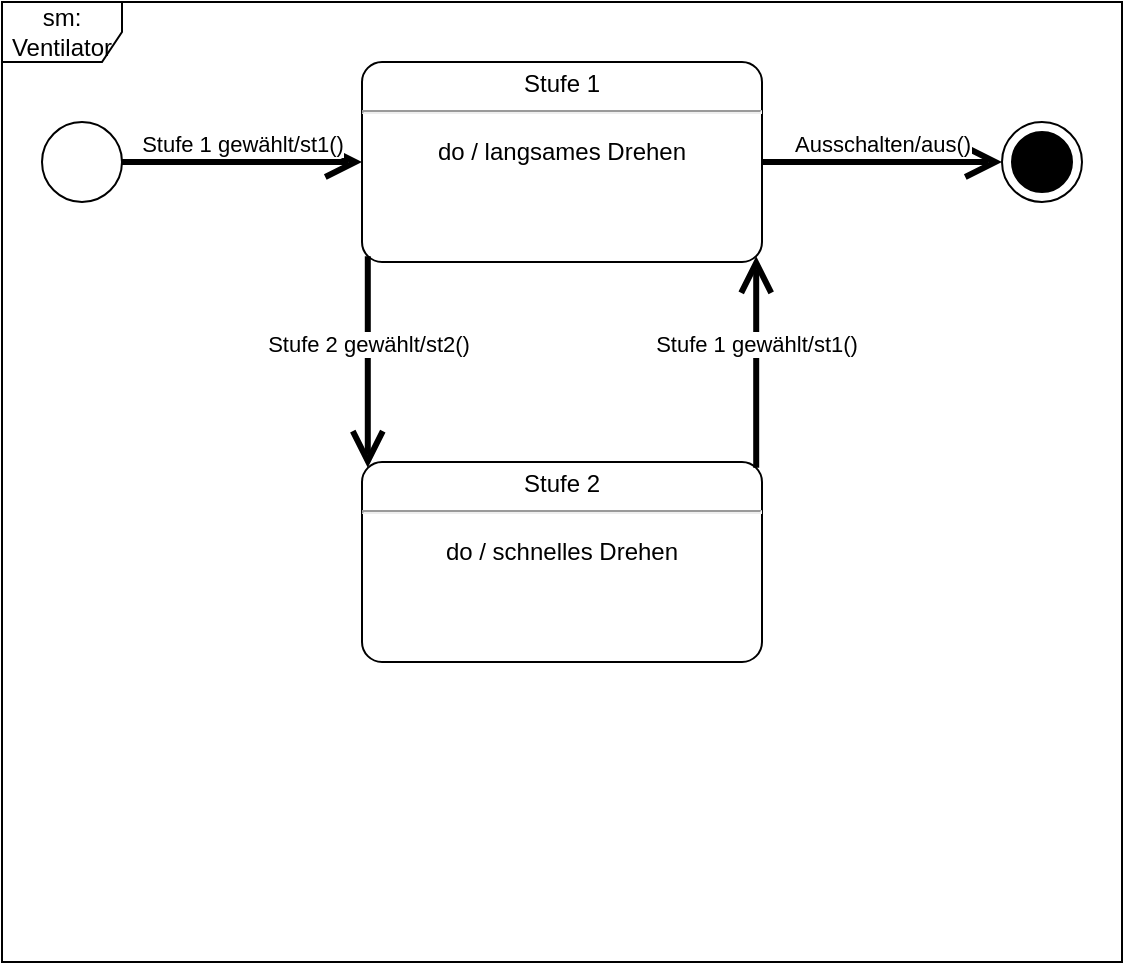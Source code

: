 <mxfile>
    <diagram id="gYnNcWMeO8J4gijyxNO9" name="Seite-1">
        <mxGraphModel dx="926" dy="707" grid="1" gridSize="10" guides="1" tooltips="1" connect="1" arrows="1" fold="1" page="1" pageScale="1" pageWidth="827" pageHeight="1169" math="0" shadow="0">
            <root>
                <mxCell id="0"/>
                <mxCell id="1" parent="0"/>
                <mxCell id="2" value="sm: Ventilator" style="shape=umlFrame;whiteSpace=wrap;html=1;" vertex="1" parent="1">
                    <mxGeometry x="160" y="80" width="560" height="480" as="geometry"/>
                </mxCell>
                <mxCell id="3" value="" style="shape=ellipse;html=1;fontSize=18;" vertex="1" parent="1">
                    <mxGeometry x="180" y="140" width="40" height="40" as="geometry"/>
                </mxCell>
                <mxCell id="4" value="" style="shape=mxgraph.sysml.actFinal;html=1;verticalLabelPosition=bottom;labelBackgroundColor=#ffffff;verticalAlign=top;strokeColor=#000000;fillColor=#FFFFFF;" vertex="1" parent="1">
                    <mxGeometry x="660" y="140" width="40" height="40" as="geometry"/>
                </mxCell>
                <mxCell id="5" value="&lt;p style=&quot;margin:0px;margin-top:4px;text-align:center;&quot;&gt;Stufe 1&lt;br&gt;&lt;/p&gt;&lt;hr&gt;&lt;p&gt;&lt;/p&gt;do / langsames Drehen" style="shape=mxgraph.sysml.simpleState;html=1;overflow=fill;whiteSpace=wrap;align=center;" vertex="1" parent="1">
                    <mxGeometry x="340" y="110" width="200" height="100" as="geometry"/>
                </mxCell>
                <mxCell id="6" value="&lt;p style=&quot;margin:0px;margin-top:4px;text-align:center;&quot;&gt;Stufe 2&lt;br&gt;&lt;/p&gt;&lt;hr&gt;&lt;p&gt;do / schnelles Drehen&lt;br&gt;&lt;/p&gt;" style="shape=mxgraph.sysml.simpleState;html=1;overflow=fill;whiteSpace=wrap;align=center;" vertex="1" parent="1">
                    <mxGeometry x="340" y="310" width="200" height="100" as="geometry"/>
                </mxCell>
                <mxCell id="8" value="Stufe 1 gewählt/st1()" style="edgeStyle=none;html=1;endArrow=open;endSize=12;strokeWidth=3;verticalAlign=bottom;exitX=1;exitY=0.5;exitDx=0;exitDy=0;entryX=0;entryY=0.5;entryDx=0;entryDy=0;entryPerimeter=0;" edge="1" parent="1" source="3" target="5">
                    <mxGeometry width="160" relative="1" as="geometry">
                        <mxPoint x="330" y="250" as="sourcePoint"/>
                        <mxPoint x="490" y="250" as="targetPoint"/>
                    </mxGeometry>
                </mxCell>
                <mxCell id="9" value="Ausschalten/aus()" style="edgeStyle=none;html=1;endArrow=open;endSize=12;strokeWidth=3;verticalAlign=bottom;exitX=1;exitY=0.5;exitDx=0;exitDy=0;entryX=0;entryY=0.5;entryDx=0;entryDy=0;entryPerimeter=0;exitPerimeter=0;" edge="1" parent="1" source="5" target="4">
                    <mxGeometry width="160" relative="1" as="geometry">
                        <mxPoint x="570" y="260" as="sourcePoint"/>
                        <mxPoint x="690" y="260" as="targetPoint"/>
                    </mxGeometry>
                </mxCell>
                <mxCell id="10" value="Stufe 1 gewählt/st1()" style="edgeStyle=none;html=1;endArrow=open;endSize=12;strokeWidth=3;verticalAlign=bottom;exitX=0;exitY=0;exitDx=197.1;exitDy=2.9;entryX=0;entryY=0;entryDx=197.1;entryDy=97.1;entryPerimeter=0;exitPerimeter=0;" edge="1" parent="1" source="6" target="5">
                    <mxGeometry width="160" relative="1" as="geometry">
                        <mxPoint x="570" y="260" as="sourcePoint"/>
                        <mxPoint x="690" y="260" as="targetPoint"/>
                    </mxGeometry>
                </mxCell>
                <mxCell id="11" value="Stufe 2 gewählt/st2()" style="edgeStyle=none;html=1;endArrow=open;endSize=12;strokeWidth=3;verticalAlign=bottom;exitX=0;exitY=0;exitDx=2.9;exitDy=97.1;entryX=0;entryY=0;entryDx=2.9;entryDy=2.9;entryPerimeter=0;exitPerimeter=0;" edge="1" parent="1" source="5" target="6">
                    <mxGeometry width="160" relative="1" as="geometry">
                        <mxPoint x="560" y="250" as="sourcePoint"/>
                        <mxPoint x="680" y="250" as="targetPoint"/>
                    </mxGeometry>
                </mxCell>
            </root>
        </mxGraphModel>
    </diagram>
</mxfile>